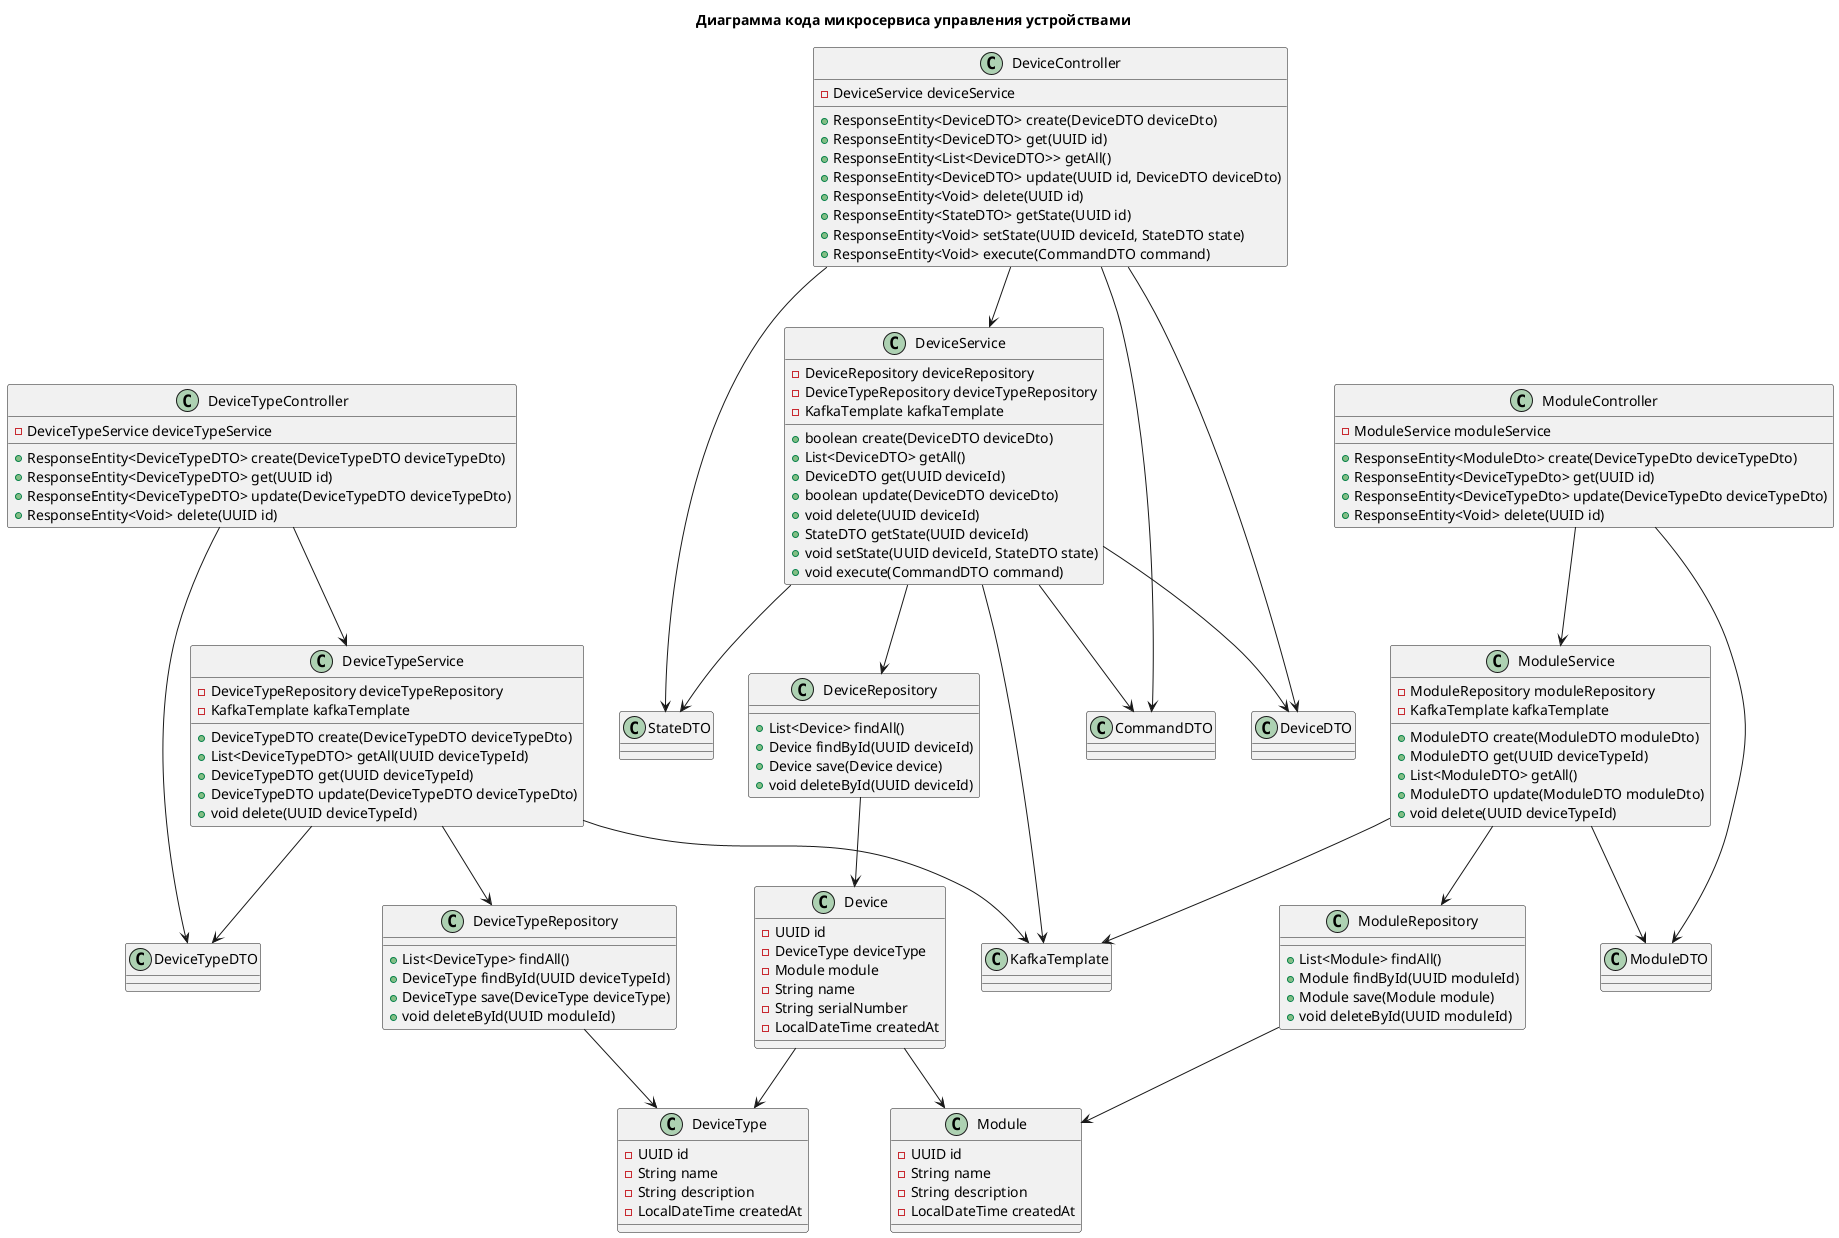 @startuml

title Диаграмма кода микросервиса управления устройствами

class DeviceController {
    - DeviceService deviceService

    + ResponseEntity<DeviceDTO> create(DeviceDTO deviceDto)
    + ResponseEntity<DeviceDTO> get(UUID id)
    + ResponseEntity<List<DeviceDTO>> getAll()
    + ResponseEntity<DeviceDTO> update(UUID id, DeviceDTO deviceDto)
    + ResponseEntity<Void> delete(UUID id)
    + ResponseEntity<StateDTO> getState(UUID id)
    + ResponseEntity<Void> setState(UUID deviceId, StateDTO state)
    + ResponseEntity<Void> execute(CommandDTO command)
}

class DeviceTypeController {
    - DeviceTypeService deviceTypeService

    + ResponseEntity<DeviceTypeDTO> create(DeviceTypeDTO deviceTypeDto)
    + ResponseEntity<DeviceTypeDTO> get(UUID id)
    + ResponseEntity<DeviceTypeDTO> update(DeviceTypeDTO deviceTypeDto)
    + ResponseEntity<Void> delete(UUID id)
}

class ModuleController {
    - ModuleService moduleService

    + ResponseEntity<ModuleDto> create(DeviceTypeDto deviceTypeDto)
    + ResponseEntity<DeviceTypeDto> get(UUID id)
    + ResponseEntity<DeviceTypeDto> update(DeviceTypeDto deviceTypeDto)
    + ResponseEntity<Void> delete(UUID id)
}

class KafkaTemplate {}

class DeviceService {
    - DeviceRepository deviceRepository
    - DeviceTypeRepository deviceTypeRepository
    - KafkaTemplate kafkaTemplate

    + boolean create(DeviceDTO deviceDto)
    + List<DeviceDTO> getAll()
    + DeviceDTO get(UUID deviceId)
    + boolean update(DeviceDTO deviceDto)
    + void delete(UUID deviceId)
    + StateDTO getState(UUID deviceId)
    + void setState(UUID deviceId, StateDTO state)
    + void execute(CommandDTO command)
}

class DeviceTypeService {
    - DeviceTypeRepository deviceTypeRepository
    - KafkaTemplate kafkaTemplate

    + DeviceTypeDTO create(DeviceTypeDTO deviceTypeDto)
    + List<DeviceTypeDTO> getAll(UUID deviceTypeId)
    + DeviceTypeDTO get(UUID deviceTypeId)
    + DeviceTypeDTO update(DeviceTypeDTO deviceTypeDto)
    + void delete(UUID deviceTypeId)
}

class ModuleService {
    - ModuleRepository moduleRepository
    - KafkaTemplate kafkaTemplate

    + ModuleDTO create(ModuleDTO moduleDto)
    + ModuleDTO get(UUID deviceTypeId)
    + List<ModuleDTO> getAll()
    + ModuleDTO update(ModuleDTO moduleDto)
    + void delete(UUID deviceTypeId)
}

class DeviceRepository {
    + List<Device> findAll()
    + Device findById(UUID deviceId)
    + Device save(Device device)
    + void deleteById(UUID deviceId)
}

class ModuleRepository {
    + List<Module> findAll()
    + Module findById(UUID moduleId)
    + Module save(Module module)
    + void deleteById(UUID moduleId)
}

class DeviceTypeRepository {
    + List<DeviceType> findAll()
    + DeviceType findById(UUID deviceTypeId)
    + DeviceType save(DeviceType deviceType)
    + void deleteById(UUID moduleId)
}

class Device {
    - UUID id
    - DeviceType deviceType
    - Module module
    - String name
    - String serialNumber
    - LocalDateTime createdAt
}

class DeviceType {
    - UUID id
    - String name
    - String description
    - LocalDateTime createdAt
}

class Module {
    - UUID id
    - String name
    - String description
    - LocalDateTime createdAt
}

class DeviceDTO {}
class DeviceTypeDTO {}
class ModuleDTO {}
class StateDTO {}
class CommandDTO {}

Device --> DeviceType
Device --> Module

DeviceRepository --> Device
DeviceTypeRepository --> DeviceType
ModuleRepository --> Module

DeviceController --> DeviceService
DeviceTypeController --> DeviceTypeService
ModuleController --> ModuleService

DeviceService --> DeviceRepository
DeviceTypeService --> DeviceTypeRepository
ModuleService --> ModuleRepository

DeviceService --> KafkaTemplate
DeviceTypeService --> KafkaTemplate
ModuleService --> KafkaTemplate

DeviceController --> DeviceDTO
DeviceController --> StateDTO
DeviceController --> CommandDTO
DeviceTypeController --> DeviceTypeDTO
ModuleController --> ModuleDTO
DeviceService --> DeviceDTO
DeviceService --> StateDTO
DeviceService --> CommandDTO
DeviceTypeService --> DeviceTypeDTO
ModuleService --> ModuleDTO
@enduml